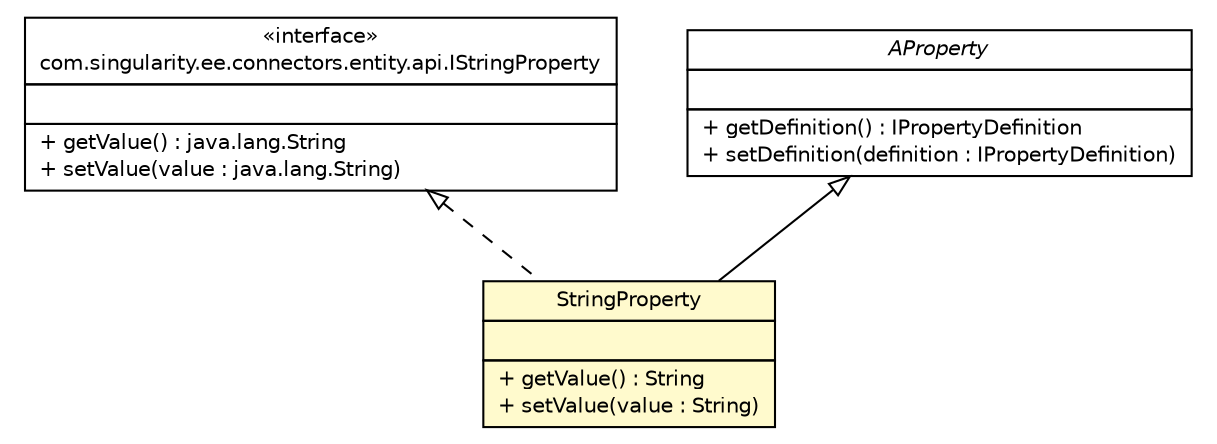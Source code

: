 #!/usr/local/bin/dot
#
# Class diagram 
# Generated by UMLGraph version 5.4 (http://www.umlgraph.org/)
#

digraph G {
	edge [fontname="Helvetica",fontsize=10,labelfontname="Helvetica",labelfontsize=10];
	node [fontname="Helvetica",fontsize=10,shape=plaintext];
	nodesep=0.25;
	ranksep=0.5;
	// com.singularity.ee.connectors.entity.api.IStringProperty
	c1786 [label=<<table title="com.singularity.ee.connectors.entity.api.IStringProperty" border="0" cellborder="1" cellspacing="0" cellpadding="2" port="p" href="../api/IStringProperty.html">
		<tr><td><table border="0" cellspacing="0" cellpadding="1">
<tr><td align="center" balign="center"> &#171;interface&#187; </td></tr>
<tr><td align="center" balign="center"> com.singularity.ee.connectors.entity.api.IStringProperty </td></tr>
		</table></td></tr>
		<tr><td><table border="0" cellspacing="0" cellpadding="1">
<tr><td align="left" balign="left">  </td></tr>
		</table></td></tr>
		<tr><td><table border="0" cellspacing="0" cellpadding="1">
<tr><td align="left" balign="left"> + getValue() : java.lang.String </td></tr>
<tr><td align="left" balign="left"> + setValue(value : java.lang.String) </td></tr>
		</table></td></tr>
		</table>>, URL="../api/IStringProperty.html", fontname="Helvetica", fontcolor="black", fontsize=10.0];
	// com.singularity.ee.connectors.entity.impl.AProperty
	c1792 [label=<<table title="com.singularity.ee.connectors.entity.impl.AProperty" border="0" cellborder="1" cellspacing="0" cellpadding="2" port="p" href="./AProperty.html">
		<tr><td><table border="0" cellspacing="0" cellpadding="1">
<tr><td align="center" balign="center"><font face="Helvetica-Oblique"> AProperty </font></td></tr>
		</table></td></tr>
		<tr><td><table border="0" cellspacing="0" cellpadding="1">
<tr><td align="left" balign="left">  </td></tr>
		</table></td></tr>
		<tr><td><table border="0" cellspacing="0" cellpadding="1">
<tr><td align="left" balign="left"> + getDefinition() : IPropertyDefinition </td></tr>
<tr><td align="left" balign="left"> + setDefinition(definition : IPropertyDefinition) </td></tr>
		</table></td></tr>
		</table>>, URL="./AProperty.html", fontname="Helvetica", fontcolor="black", fontsize=10.0];
	// com.singularity.ee.connectors.entity.impl.StringProperty
	c1806 [label=<<table title="com.singularity.ee.connectors.entity.impl.StringProperty" border="0" cellborder="1" cellspacing="0" cellpadding="2" port="p" bgcolor="lemonChiffon" href="./StringProperty.html">
		<tr><td><table border="0" cellspacing="0" cellpadding="1">
<tr><td align="center" balign="center"> StringProperty </td></tr>
		</table></td></tr>
		<tr><td><table border="0" cellspacing="0" cellpadding="1">
<tr><td align="left" balign="left">  </td></tr>
		</table></td></tr>
		<tr><td><table border="0" cellspacing="0" cellpadding="1">
<tr><td align="left" balign="left"> + getValue() : String </td></tr>
<tr><td align="left" balign="left"> + setValue(value : String) </td></tr>
		</table></td></tr>
		</table>>, URL="./StringProperty.html", fontname="Helvetica", fontcolor="black", fontsize=10.0];
	//com.singularity.ee.connectors.entity.impl.StringProperty extends com.singularity.ee.connectors.entity.impl.AProperty
	c1792:p -> c1806:p [dir=back,arrowtail=empty];
	//com.singularity.ee.connectors.entity.impl.StringProperty implements com.singularity.ee.connectors.entity.api.IStringProperty
	c1786:p -> c1806:p [dir=back,arrowtail=empty,style=dashed];
}

